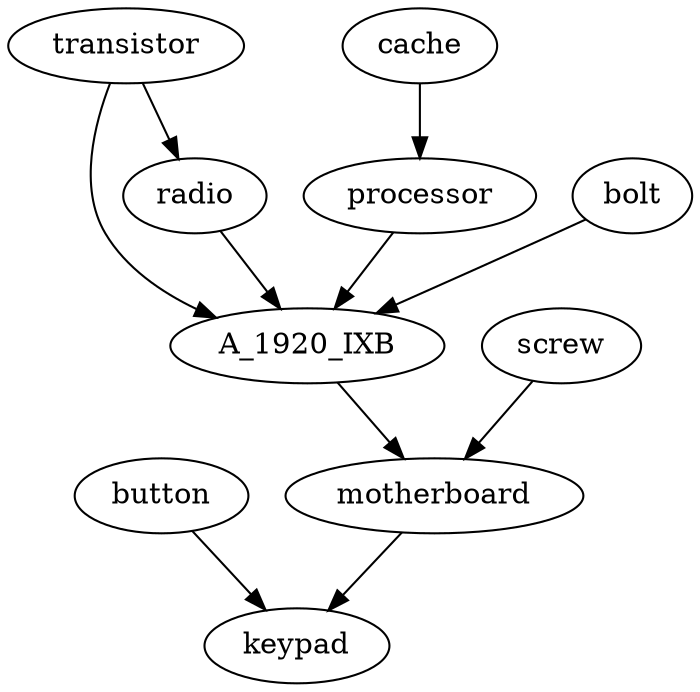 digraph keypad_g
{
  motherboard->keypad;
  button->keypad;
  A_1920_IXB->motherboard;
  screw->motherboard;
  transistor->A_1920_IXB;
  radio->A_1920_IXB;
  processor->A_1920_IXB;
  bolt->A_1920_IXB;
  transistor->radio;
  cache->processor;
}

